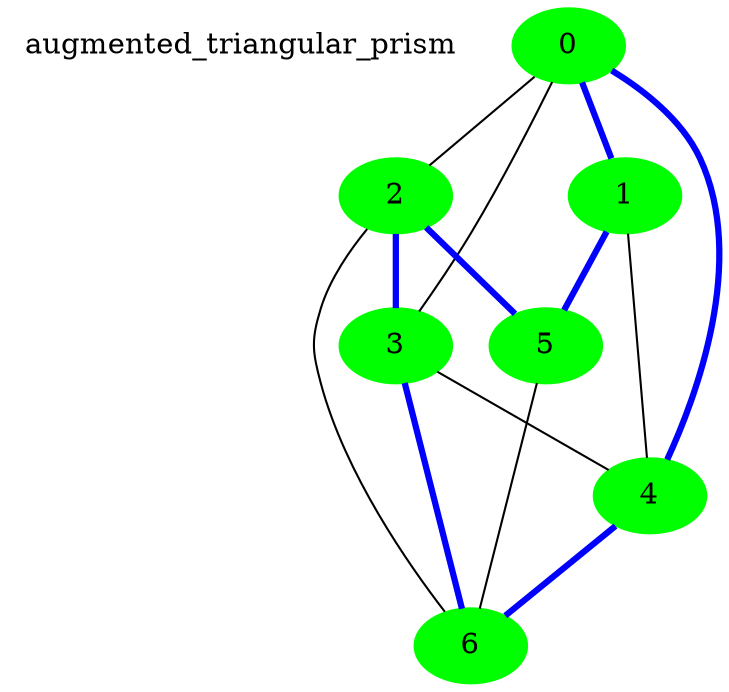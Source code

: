 strict graph G1{
augmented_triangular_prism[shape=plaintext]
edge[len=6;edgesep=10];
 overlap=false;
 0--1
0--2
0--3
0--4
1--0
1--4
1--5
2--0
2--3
2--5
2--6
3--0
3--2
3--4
3--6
4--0
4--1
4--3
4--6
5--1
5--2
5--6
6--2
6--3
6--4
6--5
0[color=green,style=filled]
1[color=green,style=filled]
2[color=green,style=filled]
3[color=green,style=filled]
4[color=green,style=filled]
5[color=green,style=filled]
6[color=green,style=filled]
0--1[color=blue,penwidth=3]
1--5[color=blue,penwidth=3]
5--2[color=blue,penwidth=3]
2--3[color=blue,penwidth=3]
3--6[color=blue,penwidth=3]
6--4[color=blue,penwidth=3]
4--0[color=blue,penwidth=3]
}